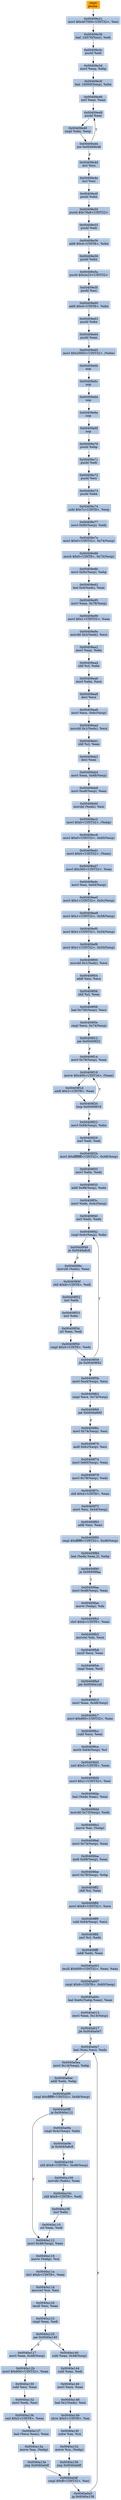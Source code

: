digraph G {
node[shape=rectangle,style=filled,fillcolor=lightsteelblue,color=lightsteelblue]
bgcolor="transparent"
a0x00409e30pusha_[label="start\npusha ",color="lightgrey",fillcolor="orange"];
a0x00409e31movl_0x407000UINT32_esi[label="0x00409e31\nmovl $0x407000<UINT32>, %esi"];
a0x00409e36leal__24576esi__edi[label="0x00409e36\nleal -24576(%esi), %edi"];
a0x00409e3cpushl_edi[label="0x00409e3c\npushl %edi"];
a0x00409e3dmovl_esp_ebp[label="0x00409e3d\nmovl %esp, %ebp"];
a0x00409e3fleal__16000esp__ebx[label="0x00409e3f\nleal -16000(%esp), %ebx"];
a0x00409e46xorl_eax_eax[label="0x00409e46\nxorl %eax, %eax"];
a0x00409e48pushl_eax[label="0x00409e48\npushl %eax"];
a0x00409e49cmpl_ebx_esp[label="0x00409e49\ncmpl %ebx, %esp"];
a0x00409e4bjne_0x00409e48[label="0x00409e4b\njne 0x00409e48"];
a0x00409e4dincl_esi[label="0x00409e4d\nincl %esi"];
a0x00409e4eincl_esi[label="0x00409e4e\nincl %esi"];
a0x00409e4fpushl_ebx[label="0x00409e4f\npushl %ebx"];
a0x00409e50pushl_0x78a6UINT32[label="0x00409e50\npushl $0x78a6<UINT32>"];
a0x00409e55pushl_edi[label="0x00409e55\npushl %edi"];
a0x00409e56addl_0x4UINT8_ebx[label="0x00409e56\naddl $0x4<UINT8>, %ebx"];
a0x00409e59pushl_ebx[label="0x00409e59\npushl %ebx"];
a0x00409e5apushl_0x2e23UINT32[label="0x00409e5a\npushl $0x2e23<UINT32>"];
a0x00409e5fpushl_esi[label="0x00409e5f\npushl %esi"];
a0x00409e60addl_0x4UINT8_ebx[label="0x00409e60\naddl $0x4<UINT8>, %ebx"];
a0x00409e63pushl_ebx[label="0x00409e63\npushl %ebx"];
a0x00409e64pushl_eax[label="0x00409e64\npushl %eax"];
a0x00409e65movl_0x20003UINT32_ebx_[label="0x00409e65\nmovl $0x20003<UINT32>, (%ebx)"];
a0x00409e6bnop_[label="0x00409e6b\nnop "];
a0x00409e6cnop_[label="0x00409e6c\nnop "];
a0x00409e6dnop_[label="0x00409e6d\nnop "];
a0x00409e6enop_[label="0x00409e6e\nnop "];
a0x00409e6fnop_[label="0x00409e6f\nnop "];
a0x00409e70pushl_ebp[label="0x00409e70\npushl %ebp"];
a0x00409e71pushl_edi[label="0x00409e71\npushl %edi"];
a0x00409e72pushl_esi[label="0x00409e72\npushl %esi"];
a0x00409e73pushl_ebx[label="0x00409e73\npushl %ebx"];
a0x00409e74subl_0x7cUINT8_esp[label="0x00409e74\nsubl $0x7c<UINT8>, %esp"];
a0x00409e77movl_0x90esp__edx[label="0x00409e77\nmovl 0x90(%esp), %edx"];
a0x00409e7emovl_0x0UINT32_0x74esp_[label="0x00409e7e\nmovl $0x0<UINT32>, 0x74(%esp)"];
a0x00409e86movb_0x0UINT8_0x73esp_[label="0x00409e86\nmovb $0x0<UINT8>, 0x73(%esp)"];
a0x00409e8bmovl_0x9cesp__ebp[label="0x00409e8b\nmovl 0x9c(%esp), %ebp"];
a0x00409e92leal_0x4edx__eax[label="0x00409e92\nleal 0x4(%edx), %eax"];
a0x00409e95movl_eax_0x78esp_[label="0x00409e95\nmovl %eax, 0x78(%esp)"];
a0x00409e99movl_0x1UINT32_eax[label="0x00409e99\nmovl $0x1<UINT32>, %eax"];
a0x00409e9emovzbl_0x2edx__ecx[label="0x00409e9e\nmovzbl 0x2(%edx), %ecx"];
a0x00409ea2movl_eax_ebx[label="0x00409ea2\nmovl %eax, %ebx"];
a0x00409ea4shll_cl_ebx[label="0x00409ea4\nshll %cl, %ebx"];
a0x00409ea6movl_ebx_ecx[label="0x00409ea6\nmovl %ebx, %ecx"];
a0x00409ea8decl_ecx[label="0x00409ea8\ndecl %ecx"];
a0x00409ea9movl_ecx_0x6cesp_[label="0x00409ea9\nmovl %ecx, 0x6c(%esp)"];
a0x00409eadmovzbl_0x1edx__ecx[label="0x00409ead\nmovzbl 0x1(%edx), %ecx"];
a0x00409eb1shll_cl_eax[label="0x00409eb1\nshll %cl, %eax"];
a0x00409eb3decl_eax[label="0x00409eb3\ndecl %eax"];
a0x00409eb4movl_eax_0x68esp_[label="0x00409eb4\nmovl %eax, 0x68(%esp)"];
a0x00409eb8movl_0xa8esp__eax[label="0x00409eb8\nmovl 0xa8(%esp), %eax"];
a0x00409ebfmovzbl_edx__esi[label="0x00409ebf\nmovzbl (%edx), %esi"];
a0x00409ec2movl_0x0UINT32_ebp_[label="0x00409ec2\nmovl $0x0<UINT32>, (%ebp)"];
a0x00409ec9movl_0x0UINT32_0x60esp_[label="0x00409ec9\nmovl $0x0<UINT32>, 0x60(%esp)"];
a0x00409ed1movl_0x0UINT32_eax_[label="0x00409ed1\nmovl $0x0<UINT32>, (%eax)"];
a0x00409ed7movl_0x300UINT32_eax[label="0x00409ed7\nmovl $0x300<UINT32>, %eax"];
a0x00409edcmovl_esi_0x64esp_[label="0x00409edc\nmovl %esi, 0x64(%esp)"];
a0x00409ee0movl_0x1UINT32_0x5cesp_[label="0x00409ee0\nmovl $0x1<UINT32>, 0x5c(%esp)"];
a0x00409ee8movl_0x1UINT32_0x58esp_[label="0x00409ee8\nmovl $0x1<UINT32>, 0x58(%esp)"];
a0x00409ef0movl_0x1UINT32_0x54esp_[label="0x00409ef0\nmovl $0x1<UINT32>, 0x54(%esp)"];
a0x00409ef8movl_0x1UINT32_0x50esp_[label="0x00409ef8\nmovl $0x1<UINT32>, 0x50(%esp)"];
a0x00409f00movzbl_0x1edx__ecx[label="0x00409f00\nmovzbl 0x1(%edx), %ecx"];
a0x00409f04addl_esi_ecx[label="0x00409f04\naddl %esi, %ecx"];
a0x00409f06shll_cl_eax[label="0x00409f06\nshll %cl, %eax"];
a0x00409f08leal_0x736eax__ecx[label="0x00409f08\nleal 0x736(%eax), %ecx"];
a0x00409f0ecmpl_ecx_0x74esp_[label="0x00409f0e\ncmpl %ecx, 0x74(%esp)"];
a0x00409f12jae_0x00409f22[label="0x00409f12\njae 0x00409f22"];
a0x00409f14movl_0x78esp__eax[label="0x00409f14\nmovl 0x78(%esp), %eax"];
a0x00409f18movw_0x400UINT16_eax_[label="0x00409f18\nmovw $0x400<UINT16>, (%eax)"];
a0x00409f1daddl_0x2UINT8_eax[label="0x00409f1d\naddl $0x2<UINT8>, %eax"];
a0x00409f20loop_0x00409f18[label="0x00409f20\nloop 0x00409f18"];
a0x00409f22movl_0x94esp__ebx[label="0x00409f22\nmovl 0x94(%esp), %ebx"];
a0x00409f29xorl_edi_edi[label="0x00409f29\nxorl %edi, %edi"];
a0x00409f2bmovl_0xffffffffUINT32_0x48esp_[label="0x00409f2b\nmovl $0xffffffff<UINT32>, 0x48(%esp)"];
a0x00409f33movl_ebx_edx[label="0x00409f33\nmovl %ebx, %edx"];
a0x00409f35addl_0x98esp__edx[label="0x00409f35\naddl 0x98(%esp), %edx"];
a0x00409f3cmovl_edx_0x4cesp_[label="0x00409f3c\nmovl %edx, 0x4c(%esp)"];
a0x00409f40xorl_edx_edx[label="0x00409f40\nxorl %edx, %edx"];
a0x00409f42cmpl_0x4cesp__ebx[label="0x00409f42\ncmpl 0x4c(%esp), %ebx"];
a0x00409f46je_0x0040a8c8[label="0x00409f46\nje 0x0040a8c8"];
a0x00409f4cmovzbl_ebx__eax[label="0x00409f4c\nmovzbl (%ebx), %eax"];
a0x00409f4fshll_0x8UINT8_edi[label="0x00409f4f\nshll $0x8<UINT8>, %edi"];
a0x00409f52incl_edx[label="0x00409f52\nincl %edx"];
a0x00409f53incl_ebx[label="0x00409f53\nincl %ebx"];
a0x00409f54orl_eax_edi[label="0x00409f54\norl %eax, %edi"];
a0x00409f56cmpl_0x4UINT8_edx[label="0x00409f56\ncmpl $0x4<UINT8>, %edx"];
a0x00409f59jle_0x00409f42[label="0x00409f59\njle 0x00409f42"];
a0x00409f5bmovl_0xa4esp__ecx[label="0x00409f5b\nmovl 0xa4(%esp), %ecx"];
a0x00409f62cmpl_ecx_0x74esp_[label="0x00409f62\ncmpl %ecx, 0x74(%esp)"];
a0x00409f66jae_0x0040a8d0[label="0x00409f66\njae 0x0040a8d0"];
a0x00409f6cmovl_0x74esp__esi[label="0x00409f6c\nmovl 0x74(%esp), %esi"];
a0x00409f70andl_0x6cesp__esi[label="0x00409f70\nandl 0x6c(%esp), %esi"];
a0x00409f74movl_0x60esp__eax[label="0x00409f74\nmovl 0x60(%esp), %eax"];
a0x00409f78movl_0x78esp__edx[label="0x00409f78\nmovl 0x78(%esp), %edx"];
a0x00409f7cshll_0x4UINT8_eax[label="0x00409f7c\nshll $0x4<UINT8>, %eax"];
a0x00409f7fmovl_esi_0x44esp_[label="0x00409f7f\nmovl %esi, 0x44(%esp)"];
a0x00409f83addl_esi_eax[label="0x00409f83\naddl %esi, %eax"];
a0x00409f85cmpl_0xffffffUINT32_0x48esp_[label="0x00409f85\ncmpl $0xffffff<UINT32>, 0x48(%esp)"];
a0x00409f8dleal_edxeax2__ebp[label="0x00409f8d\nleal (%edx,%eax,2), %ebp"];
a0x00409f90ja_0x00409faa[label="0x00409f90\nja 0x00409faa"];
a0x00409faamovl_0x48esp__eax[label="0x00409faa\nmovl 0x48(%esp), %eax"];
a0x00409faemovw_ebp__dx[label="0x00409fae\nmovw (%ebp), %dx"];
a0x00409fb2shrl_0xbUINT8_eax[label="0x00409fb2\nshrl $0xb<UINT8>, %eax"];
a0x00409fb5movzwl_dx_ecx[label="0x00409fb5\nmovzwl %dx, %ecx"];
a0x00409fb8imull_ecx_eax[label="0x00409fb8\nimull %ecx, %eax"];
a0x00409fbbcmpl_eax_edi[label="0x00409fbb\ncmpl %eax, %edi"];
a0x00409fbdjae_0x0040a1a0[label="0x00409fbd\njae 0x0040a1a0"];
a0x00409fc3movl_eax_0x48esp_[label="0x00409fc3\nmovl %eax, 0x48(%esp)"];
a0x00409fc7movl_0x800UINT32_eax[label="0x00409fc7\nmovl $0x800<UINT32>, %eax"];
a0x00409fccsubl_ecx_eax[label="0x00409fcc\nsubl %ecx, %eax"];
a0x00409fcemovb_0x64esp__cl[label="0x00409fce\nmovb 0x64(%esp), %cl"];
a0x00409fd2sarl_0x5UINT8_eax[label="0x00409fd2\nsarl $0x5<UINT8>, %eax"];
a0x00409fd5movl_0x1UINT32_esi[label="0x00409fd5\nmovl $0x1<UINT32>, %esi"];
a0x00409fdaleal_edxeax__eax[label="0x00409fda\nleal (%edx,%eax), %eax"];
a0x00409fddmovzbl_0x73esp__edx[label="0x00409fdd\nmovzbl 0x73(%esp), %edx"];
a0x00409fe2movw_ax_ebp_[label="0x00409fe2\nmovw %ax, (%ebp)"];
a0x00409fe6movl_0x74esp__eax[label="0x00409fe6\nmovl 0x74(%esp), %eax"];
a0x00409feaandl_0x68esp__eax[label="0x00409fea\nandl 0x68(%esp), %eax"];
a0x00409feemovl_0x78esp__ebp[label="0x00409fee\nmovl 0x78(%esp), %ebp"];
a0x00409ff2shll_cl_eax[label="0x00409ff2\nshll %cl, %eax"];
a0x00409ff4movl_0x8UINT32_ecx[label="0x00409ff4\nmovl $0x8<UINT32>, %ecx"];
a0x00409ff9subl_0x64esp__ecx[label="0x00409ff9\nsubl 0x64(%esp), %ecx"];
a0x00409ffdsarl_cl_edx[label="0x00409ffd\nsarl %cl, %edx"];
a0x00409fffaddl_edx_eax[label="0x00409fff\naddl %edx, %eax"];
a0x0040a001imull_0x600UINT32_eax_eax[label="0x0040a001\nimull $0x600<UINT32>, %eax, %eax"];
a0x0040a007cmpl_0x6UINT8_0x60esp_[label="0x0040a007\ncmpl $0x6<UINT8>, 0x60(%esp)"];
a0x0040a00cleal_0xe6cebpeax__eax[label="0x0040a00c\nleal 0xe6c(%ebp,%eax), %eax"];
a0x0040a013movl_eax_0x14esp_[label="0x0040a013\nmovl %eax, 0x14(%esp)"];
a0x0040a017jle_0x0040a0e7[label="0x0040a017\njle 0x0040a0e7"];
a0x0040a0e7leal_esiesi__edx[label="0x0040a0e7\nleal (%esi,%esi), %edx"];
a0x0040a0eamovl_0x14esp__ebp[label="0x0040a0ea\nmovl 0x14(%esp), %ebp"];
a0x0040a0eeaddl_edx_ebp[label="0x0040a0ee\naddl %edx, %ebp"];
a0x0040a0f0cmpl_0xffffffUINT32_0x48esp_[label="0x0040a0f0\ncmpl $0xffffff<UINT32>, 0x48(%esp)"];
a0x0040a0f8ja_0x0040a112[label="0x0040a0f8\nja 0x0040a112"];
a0x0040a112movl_0x48esp__eax[label="0x0040a112\nmovl 0x48(%esp), %eax"];
a0x0040a116movw_ebp__cx[label="0x0040a116\nmovw (%ebp), %cx"];
a0x0040a11ashrl_0xbUINT8_eax[label="0x0040a11a\nshrl $0xb<UINT8>, %eax"];
a0x0040a11dmovzwl_cx_esi[label="0x0040a11d\nmovzwl %cx, %esi"];
a0x0040a120imull_esi_eax[label="0x0040a120\nimull %esi, %eax"];
a0x0040a123cmpl_eax_edi[label="0x0040a123\ncmpl %eax, %edi"];
a0x0040a125jae_0x0040a140[label="0x0040a125\njae 0x0040a140"];
a0x0040a127movl_eax_0x48esp_[label="0x0040a127\nmovl %eax, 0x48(%esp)"];
a0x0040a12bmovl_0x800UINT32_eax[label="0x0040a12b\nmovl $0x800<UINT32>, %eax"];
a0x0040a130subl_esi_eax[label="0x0040a130\nsubl %esi, %eax"];
a0x0040a132movl_edx_esi[label="0x0040a132\nmovl %edx, %esi"];
a0x0040a134sarl_0x5UINT8_eax[label="0x0040a134\nsarl $0x5<UINT8>, %eax"];
a0x0040a137leal_ecxeax__eax[label="0x0040a137\nleal (%ecx,%eax), %eax"];
a0x0040a13amovw_ax_ebp_[label="0x0040a13a\nmovw %ax, (%ebp)"];
a0x0040a13ejmp_0x0040a0df[label="0x0040a13e\njmp 0x0040a0df"];
a0x0040a0dfcmpl_0xffUINT32_esi[label="0x0040a0df\ncmpl $0xff<UINT32>, %esi"];
a0x0040a0e5jg_0x0040a158[label="0x0040a0e5\njg 0x0040a158"];
a0x0040a140subl_eax_0x48esp_[label="0x0040a140\nsubl %eax, 0x48(%esp)"];
a0x0040a144subl_eax_edi[label="0x0040a144\nsubl %eax, %edi"];
a0x0040a146movl_ecx_eax[label="0x0040a146\nmovl %ecx, %eax"];
a0x0040a148leal_0x1edx__esi[label="0x0040a148\nleal 0x1(%edx), %esi"];
a0x0040a14bshrw_0x5UINT8_ax[label="0x0040a14b\nshrw $0x5<UINT8>, %ax"];
a0x0040a14fsubw_ax_cx[label="0x0040a14f\nsubw %ax, %cx"];
a0x0040a152movw_cx_ebp_[label="0x0040a152\nmovw %cx, (%ebp)"];
a0x0040a156jmp_0x0040a0df[label="0x0040a156\njmp 0x0040a0df"];
a0x0040a0facmpl_0x4cesp__ebx[label="0x0040a0fa\ncmpl 0x4c(%esp), %ebx"];
a0x0040a0feje_0x0040a8c8[label="0x0040a0fe\nje 0x0040a8c8"];
a0x0040a104shll_0x8UINT8_0x48esp_[label="0x0040a104\nshll $0x8<UINT8>, 0x48(%esp)"];
a0x0040a109movzbl_ebx__eax[label="0x0040a109\nmovzbl (%ebx), %eax"];
a0x0040a10cshll_0x8UINT8_edi[label="0x0040a10c\nshll $0x8<UINT8>, %edi"];
a0x0040a10fincl_ebx[label="0x0040a10f\nincl %ebx"];
a0x0040a110orl_eax_edi[label="0x0040a110\norl %eax, %edi"];
a0x00409e30pusha_ -> a0x00409e31movl_0x407000UINT32_esi [color="#000000"];
a0x00409e31movl_0x407000UINT32_esi -> a0x00409e36leal__24576esi__edi [color="#000000"];
a0x00409e36leal__24576esi__edi -> a0x00409e3cpushl_edi [color="#000000"];
a0x00409e3cpushl_edi -> a0x00409e3dmovl_esp_ebp [color="#000000"];
a0x00409e3dmovl_esp_ebp -> a0x00409e3fleal__16000esp__ebx [color="#000000"];
a0x00409e3fleal__16000esp__ebx -> a0x00409e46xorl_eax_eax [color="#000000"];
a0x00409e46xorl_eax_eax -> a0x00409e48pushl_eax [color="#000000"];
a0x00409e48pushl_eax -> a0x00409e49cmpl_ebx_esp [color="#000000"];
a0x00409e49cmpl_ebx_esp -> a0x00409e4bjne_0x00409e48 [color="#000000"];
a0x00409e4bjne_0x00409e48 -> a0x00409e48pushl_eax [color="#000000",label="T"];
a0x00409e4bjne_0x00409e48 -> a0x00409e4dincl_esi [color="#000000",label="F"];
a0x00409e4dincl_esi -> a0x00409e4eincl_esi [color="#000000"];
a0x00409e4eincl_esi -> a0x00409e4fpushl_ebx [color="#000000"];
a0x00409e4fpushl_ebx -> a0x00409e50pushl_0x78a6UINT32 [color="#000000"];
a0x00409e50pushl_0x78a6UINT32 -> a0x00409e55pushl_edi [color="#000000"];
a0x00409e55pushl_edi -> a0x00409e56addl_0x4UINT8_ebx [color="#000000"];
a0x00409e56addl_0x4UINT8_ebx -> a0x00409e59pushl_ebx [color="#000000"];
a0x00409e59pushl_ebx -> a0x00409e5apushl_0x2e23UINT32 [color="#000000"];
a0x00409e5apushl_0x2e23UINT32 -> a0x00409e5fpushl_esi [color="#000000"];
a0x00409e5fpushl_esi -> a0x00409e60addl_0x4UINT8_ebx [color="#000000"];
a0x00409e60addl_0x4UINT8_ebx -> a0x00409e63pushl_ebx [color="#000000"];
a0x00409e63pushl_ebx -> a0x00409e64pushl_eax [color="#000000"];
a0x00409e64pushl_eax -> a0x00409e65movl_0x20003UINT32_ebx_ [color="#000000"];
a0x00409e65movl_0x20003UINT32_ebx_ -> a0x00409e6bnop_ [color="#000000"];
a0x00409e6bnop_ -> a0x00409e6cnop_ [color="#000000"];
a0x00409e6cnop_ -> a0x00409e6dnop_ [color="#000000"];
a0x00409e6dnop_ -> a0x00409e6enop_ [color="#000000"];
a0x00409e6enop_ -> a0x00409e6fnop_ [color="#000000"];
a0x00409e6fnop_ -> a0x00409e70pushl_ebp [color="#000000"];
a0x00409e70pushl_ebp -> a0x00409e71pushl_edi [color="#000000"];
a0x00409e71pushl_edi -> a0x00409e72pushl_esi [color="#000000"];
a0x00409e72pushl_esi -> a0x00409e73pushl_ebx [color="#000000"];
a0x00409e73pushl_ebx -> a0x00409e74subl_0x7cUINT8_esp [color="#000000"];
a0x00409e74subl_0x7cUINT8_esp -> a0x00409e77movl_0x90esp__edx [color="#000000"];
a0x00409e77movl_0x90esp__edx -> a0x00409e7emovl_0x0UINT32_0x74esp_ [color="#000000"];
a0x00409e7emovl_0x0UINT32_0x74esp_ -> a0x00409e86movb_0x0UINT8_0x73esp_ [color="#000000"];
a0x00409e86movb_0x0UINT8_0x73esp_ -> a0x00409e8bmovl_0x9cesp__ebp [color="#000000"];
a0x00409e8bmovl_0x9cesp__ebp -> a0x00409e92leal_0x4edx__eax [color="#000000"];
a0x00409e92leal_0x4edx__eax -> a0x00409e95movl_eax_0x78esp_ [color="#000000"];
a0x00409e95movl_eax_0x78esp_ -> a0x00409e99movl_0x1UINT32_eax [color="#000000"];
a0x00409e99movl_0x1UINT32_eax -> a0x00409e9emovzbl_0x2edx__ecx [color="#000000"];
a0x00409e9emovzbl_0x2edx__ecx -> a0x00409ea2movl_eax_ebx [color="#000000"];
a0x00409ea2movl_eax_ebx -> a0x00409ea4shll_cl_ebx [color="#000000"];
a0x00409ea4shll_cl_ebx -> a0x00409ea6movl_ebx_ecx [color="#000000"];
a0x00409ea6movl_ebx_ecx -> a0x00409ea8decl_ecx [color="#000000"];
a0x00409ea8decl_ecx -> a0x00409ea9movl_ecx_0x6cesp_ [color="#000000"];
a0x00409ea9movl_ecx_0x6cesp_ -> a0x00409eadmovzbl_0x1edx__ecx [color="#000000"];
a0x00409eadmovzbl_0x1edx__ecx -> a0x00409eb1shll_cl_eax [color="#000000"];
a0x00409eb1shll_cl_eax -> a0x00409eb3decl_eax [color="#000000"];
a0x00409eb3decl_eax -> a0x00409eb4movl_eax_0x68esp_ [color="#000000"];
a0x00409eb4movl_eax_0x68esp_ -> a0x00409eb8movl_0xa8esp__eax [color="#000000"];
a0x00409eb8movl_0xa8esp__eax -> a0x00409ebfmovzbl_edx__esi [color="#000000"];
a0x00409ebfmovzbl_edx__esi -> a0x00409ec2movl_0x0UINT32_ebp_ [color="#000000"];
a0x00409ec2movl_0x0UINT32_ebp_ -> a0x00409ec9movl_0x0UINT32_0x60esp_ [color="#000000"];
a0x00409ec9movl_0x0UINT32_0x60esp_ -> a0x00409ed1movl_0x0UINT32_eax_ [color="#000000"];
a0x00409ed1movl_0x0UINT32_eax_ -> a0x00409ed7movl_0x300UINT32_eax [color="#000000"];
a0x00409ed7movl_0x300UINT32_eax -> a0x00409edcmovl_esi_0x64esp_ [color="#000000"];
a0x00409edcmovl_esi_0x64esp_ -> a0x00409ee0movl_0x1UINT32_0x5cesp_ [color="#000000"];
a0x00409ee0movl_0x1UINT32_0x5cesp_ -> a0x00409ee8movl_0x1UINT32_0x58esp_ [color="#000000"];
a0x00409ee8movl_0x1UINT32_0x58esp_ -> a0x00409ef0movl_0x1UINT32_0x54esp_ [color="#000000"];
a0x00409ef0movl_0x1UINT32_0x54esp_ -> a0x00409ef8movl_0x1UINT32_0x50esp_ [color="#000000"];
a0x00409ef8movl_0x1UINT32_0x50esp_ -> a0x00409f00movzbl_0x1edx__ecx [color="#000000"];
a0x00409f00movzbl_0x1edx__ecx -> a0x00409f04addl_esi_ecx [color="#000000"];
a0x00409f04addl_esi_ecx -> a0x00409f06shll_cl_eax [color="#000000"];
a0x00409f06shll_cl_eax -> a0x00409f08leal_0x736eax__ecx [color="#000000"];
a0x00409f08leal_0x736eax__ecx -> a0x00409f0ecmpl_ecx_0x74esp_ [color="#000000"];
a0x00409f0ecmpl_ecx_0x74esp_ -> a0x00409f12jae_0x00409f22 [color="#000000"];
a0x00409f12jae_0x00409f22 -> a0x00409f14movl_0x78esp__eax [color="#000000",label="F"];
a0x00409f14movl_0x78esp__eax -> a0x00409f18movw_0x400UINT16_eax_ [color="#000000"];
a0x00409f18movw_0x400UINT16_eax_ -> a0x00409f1daddl_0x2UINT8_eax [color="#000000"];
a0x00409f1daddl_0x2UINT8_eax -> a0x00409f20loop_0x00409f18 [color="#000000"];
a0x00409f20loop_0x00409f18 -> a0x00409f18movw_0x400UINT16_eax_ [color="#000000",label="T"];
a0x00409f20loop_0x00409f18 -> a0x00409f22movl_0x94esp__ebx [color="#000000",label="F"];
a0x00409f22movl_0x94esp__ebx -> a0x00409f29xorl_edi_edi [color="#000000"];
a0x00409f29xorl_edi_edi -> a0x00409f2bmovl_0xffffffffUINT32_0x48esp_ [color="#000000"];
a0x00409f2bmovl_0xffffffffUINT32_0x48esp_ -> a0x00409f33movl_ebx_edx [color="#000000"];
a0x00409f33movl_ebx_edx -> a0x00409f35addl_0x98esp__edx [color="#000000"];
a0x00409f35addl_0x98esp__edx -> a0x00409f3cmovl_edx_0x4cesp_ [color="#000000"];
a0x00409f3cmovl_edx_0x4cesp_ -> a0x00409f40xorl_edx_edx [color="#000000"];
a0x00409f40xorl_edx_edx -> a0x00409f42cmpl_0x4cesp__ebx [color="#000000"];
a0x00409f42cmpl_0x4cesp__ebx -> a0x00409f46je_0x0040a8c8 [color="#000000"];
a0x00409f46je_0x0040a8c8 -> a0x00409f4cmovzbl_ebx__eax [color="#000000",label="F"];
a0x00409f4cmovzbl_ebx__eax -> a0x00409f4fshll_0x8UINT8_edi [color="#000000"];
a0x00409f4fshll_0x8UINT8_edi -> a0x00409f52incl_edx [color="#000000"];
a0x00409f52incl_edx -> a0x00409f53incl_ebx [color="#000000"];
a0x00409f53incl_ebx -> a0x00409f54orl_eax_edi [color="#000000"];
a0x00409f54orl_eax_edi -> a0x00409f56cmpl_0x4UINT8_edx [color="#000000"];
a0x00409f56cmpl_0x4UINT8_edx -> a0x00409f59jle_0x00409f42 [color="#000000"];
a0x00409f59jle_0x00409f42 -> a0x00409f42cmpl_0x4cesp__ebx [color="#000000",label="T"];
a0x00409f59jle_0x00409f42 -> a0x00409f5bmovl_0xa4esp__ecx [color="#000000",label="F"];
a0x00409f5bmovl_0xa4esp__ecx -> a0x00409f62cmpl_ecx_0x74esp_ [color="#000000"];
a0x00409f62cmpl_ecx_0x74esp_ -> a0x00409f66jae_0x0040a8d0 [color="#000000"];
a0x00409f66jae_0x0040a8d0 -> a0x00409f6cmovl_0x74esp__esi [color="#000000",label="F"];
a0x00409f6cmovl_0x74esp__esi -> a0x00409f70andl_0x6cesp__esi [color="#000000"];
a0x00409f70andl_0x6cesp__esi -> a0x00409f74movl_0x60esp__eax [color="#000000"];
a0x00409f74movl_0x60esp__eax -> a0x00409f78movl_0x78esp__edx [color="#000000"];
a0x00409f78movl_0x78esp__edx -> a0x00409f7cshll_0x4UINT8_eax [color="#000000"];
a0x00409f7cshll_0x4UINT8_eax -> a0x00409f7fmovl_esi_0x44esp_ [color="#000000"];
a0x00409f7fmovl_esi_0x44esp_ -> a0x00409f83addl_esi_eax [color="#000000"];
a0x00409f83addl_esi_eax -> a0x00409f85cmpl_0xffffffUINT32_0x48esp_ [color="#000000"];
a0x00409f85cmpl_0xffffffUINT32_0x48esp_ -> a0x00409f8dleal_edxeax2__ebp [color="#000000"];
a0x00409f8dleal_edxeax2__ebp -> a0x00409f90ja_0x00409faa [color="#000000"];
a0x00409f90ja_0x00409faa -> a0x00409faamovl_0x48esp__eax [color="#000000",label="T"];
a0x00409faamovl_0x48esp__eax -> a0x00409faemovw_ebp__dx [color="#000000"];
a0x00409faemovw_ebp__dx -> a0x00409fb2shrl_0xbUINT8_eax [color="#000000"];
a0x00409fb2shrl_0xbUINT8_eax -> a0x00409fb5movzwl_dx_ecx [color="#000000"];
a0x00409fb5movzwl_dx_ecx -> a0x00409fb8imull_ecx_eax [color="#000000"];
a0x00409fb8imull_ecx_eax -> a0x00409fbbcmpl_eax_edi [color="#000000"];
a0x00409fbbcmpl_eax_edi -> a0x00409fbdjae_0x0040a1a0 [color="#000000"];
a0x00409fbdjae_0x0040a1a0 -> a0x00409fc3movl_eax_0x48esp_ [color="#000000",label="F"];
a0x00409fc3movl_eax_0x48esp_ -> a0x00409fc7movl_0x800UINT32_eax [color="#000000"];
a0x00409fc7movl_0x800UINT32_eax -> a0x00409fccsubl_ecx_eax [color="#000000"];
a0x00409fccsubl_ecx_eax -> a0x00409fcemovb_0x64esp__cl [color="#000000"];
a0x00409fcemovb_0x64esp__cl -> a0x00409fd2sarl_0x5UINT8_eax [color="#000000"];
a0x00409fd2sarl_0x5UINT8_eax -> a0x00409fd5movl_0x1UINT32_esi [color="#000000"];
a0x00409fd5movl_0x1UINT32_esi -> a0x00409fdaleal_edxeax__eax [color="#000000"];
a0x00409fdaleal_edxeax__eax -> a0x00409fddmovzbl_0x73esp__edx [color="#000000"];
a0x00409fddmovzbl_0x73esp__edx -> a0x00409fe2movw_ax_ebp_ [color="#000000"];
a0x00409fe2movw_ax_ebp_ -> a0x00409fe6movl_0x74esp__eax [color="#000000"];
a0x00409fe6movl_0x74esp__eax -> a0x00409feaandl_0x68esp__eax [color="#000000"];
a0x00409feaandl_0x68esp__eax -> a0x00409feemovl_0x78esp__ebp [color="#000000"];
a0x00409feemovl_0x78esp__ebp -> a0x00409ff2shll_cl_eax [color="#000000"];
a0x00409ff2shll_cl_eax -> a0x00409ff4movl_0x8UINT32_ecx [color="#000000"];
a0x00409ff4movl_0x8UINT32_ecx -> a0x00409ff9subl_0x64esp__ecx [color="#000000"];
a0x00409ff9subl_0x64esp__ecx -> a0x00409ffdsarl_cl_edx [color="#000000"];
a0x00409ffdsarl_cl_edx -> a0x00409fffaddl_edx_eax [color="#000000"];
a0x00409fffaddl_edx_eax -> a0x0040a001imull_0x600UINT32_eax_eax [color="#000000"];
a0x0040a001imull_0x600UINT32_eax_eax -> a0x0040a007cmpl_0x6UINT8_0x60esp_ [color="#000000"];
a0x0040a007cmpl_0x6UINT8_0x60esp_ -> a0x0040a00cleal_0xe6cebpeax__eax [color="#000000"];
a0x0040a00cleal_0xe6cebpeax__eax -> a0x0040a013movl_eax_0x14esp_ [color="#000000"];
a0x0040a013movl_eax_0x14esp_ -> a0x0040a017jle_0x0040a0e7 [color="#000000"];
a0x0040a017jle_0x0040a0e7 -> a0x0040a0e7leal_esiesi__edx [color="#000000",label="T"];
a0x0040a0e7leal_esiesi__edx -> a0x0040a0eamovl_0x14esp__ebp [color="#000000"];
a0x0040a0eamovl_0x14esp__ebp -> a0x0040a0eeaddl_edx_ebp [color="#000000"];
a0x0040a0eeaddl_edx_ebp -> a0x0040a0f0cmpl_0xffffffUINT32_0x48esp_ [color="#000000"];
a0x0040a0f0cmpl_0xffffffUINT32_0x48esp_ -> a0x0040a0f8ja_0x0040a112 [color="#000000"];
a0x0040a0f8ja_0x0040a112 -> a0x0040a112movl_0x48esp__eax [color="#000000",label="T"];
a0x0040a112movl_0x48esp__eax -> a0x0040a116movw_ebp__cx [color="#000000"];
a0x0040a116movw_ebp__cx -> a0x0040a11ashrl_0xbUINT8_eax [color="#000000"];
a0x0040a11ashrl_0xbUINT8_eax -> a0x0040a11dmovzwl_cx_esi [color="#000000"];
a0x0040a11dmovzwl_cx_esi -> a0x0040a120imull_esi_eax [color="#000000"];
a0x0040a120imull_esi_eax -> a0x0040a123cmpl_eax_edi [color="#000000"];
a0x0040a123cmpl_eax_edi -> a0x0040a125jae_0x0040a140 [color="#000000"];
a0x0040a125jae_0x0040a140 -> a0x0040a127movl_eax_0x48esp_ [color="#000000",label="F"];
a0x0040a127movl_eax_0x48esp_ -> a0x0040a12bmovl_0x800UINT32_eax [color="#000000"];
a0x0040a12bmovl_0x800UINT32_eax -> a0x0040a130subl_esi_eax [color="#000000"];
a0x0040a130subl_esi_eax -> a0x0040a132movl_edx_esi [color="#000000"];
a0x0040a132movl_edx_esi -> a0x0040a134sarl_0x5UINT8_eax [color="#000000"];
a0x0040a134sarl_0x5UINT8_eax -> a0x0040a137leal_ecxeax__eax [color="#000000"];
a0x0040a137leal_ecxeax__eax -> a0x0040a13amovw_ax_ebp_ [color="#000000"];
a0x0040a13amovw_ax_ebp_ -> a0x0040a13ejmp_0x0040a0df [color="#000000"];
a0x0040a13ejmp_0x0040a0df -> a0x0040a0dfcmpl_0xffUINT32_esi [color="#000000"];
a0x0040a0dfcmpl_0xffUINT32_esi -> a0x0040a0e5jg_0x0040a158 [color="#000000"];
a0x0040a0e5jg_0x0040a158 -> a0x0040a0e7leal_esiesi__edx [color="#000000",label="F"];
a0x0040a125jae_0x0040a140 -> a0x0040a140subl_eax_0x48esp_ [color="#000000",label="T"];
a0x0040a140subl_eax_0x48esp_ -> a0x0040a144subl_eax_edi [color="#000000"];
a0x0040a144subl_eax_edi -> a0x0040a146movl_ecx_eax [color="#000000"];
a0x0040a146movl_ecx_eax -> a0x0040a148leal_0x1edx__esi [color="#000000"];
a0x0040a148leal_0x1edx__esi -> a0x0040a14bshrw_0x5UINT8_ax [color="#000000"];
a0x0040a14bshrw_0x5UINT8_ax -> a0x0040a14fsubw_ax_cx [color="#000000"];
a0x0040a14fsubw_ax_cx -> a0x0040a152movw_cx_ebp_ [color="#000000"];
a0x0040a152movw_cx_ebp_ -> a0x0040a156jmp_0x0040a0df [color="#000000"];
a0x0040a156jmp_0x0040a0df -> a0x0040a0dfcmpl_0xffUINT32_esi [color="#000000"];
a0x0040a0f8ja_0x0040a112 -> a0x0040a0facmpl_0x4cesp__ebx [color="#000000",label="F"];
a0x0040a0facmpl_0x4cesp__ebx -> a0x0040a0feje_0x0040a8c8 [color="#000000"];
a0x0040a0feje_0x0040a8c8 -> a0x0040a104shll_0x8UINT8_0x48esp_ [color="#000000",label="F"];
a0x0040a104shll_0x8UINT8_0x48esp_ -> a0x0040a109movzbl_ebx__eax [color="#000000"];
a0x0040a109movzbl_ebx__eax -> a0x0040a10cshll_0x8UINT8_edi [color="#000000"];
a0x0040a10cshll_0x8UINT8_edi -> a0x0040a10fincl_ebx [color="#000000"];
a0x0040a10fincl_ebx -> a0x0040a110orl_eax_edi [color="#000000"];
a0x0040a110orl_eax_edi -> a0x0040a112movl_0x48esp__eax [color="#000000"];
}

